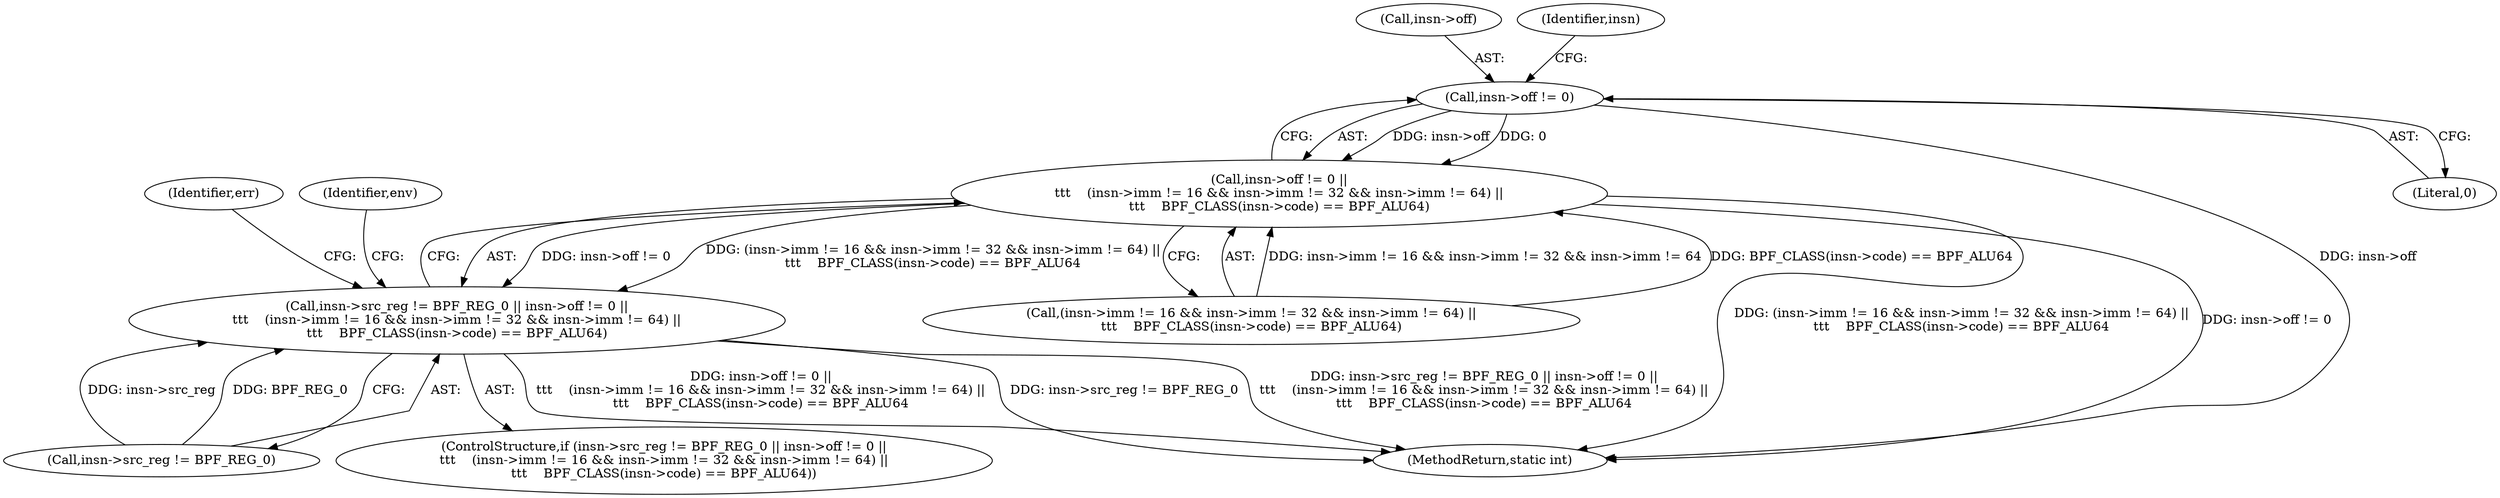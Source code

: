 digraph "0_linux_0c17d1d2c61936401f4702e1846e2c19b200f958_0@pointer" {
"1000184" [label="(Call,insn->off != 0)"];
"1000183" [label="(Call,insn->off != 0 ||\n\t\t\t    (insn->imm != 16 && insn->imm != 32 && insn->imm != 64) ||\n\t\t\t    BPF_CLASS(insn->code) == BPF_ALU64)"];
"1000177" [label="(Call,insn->src_reg != BPF_REG_0 || insn->off != 0 ||\n\t\t\t    (insn->imm != 16 && insn->imm != 32 && insn->imm != 64) ||\n\t\t\t    BPF_CLASS(insn->code) == BPF_ALU64)"];
"1000176" [label="(ControlStructure,if (insn->src_reg != BPF_REG_0 || insn->off != 0 ||\n\t\t\t    (insn->imm != 16 && insn->imm != 32 && insn->imm != 64) ||\n\t\t\t    BPF_CLASS(insn->code) == BPF_ALU64))"];
"1000189" [label="(Call,(insn->imm != 16 && insn->imm != 32 && insn->imm != 64) ||\n\t\t\t    BPF_CLASS(insn->code) == BPF_ALU64)"];
"1000177" [label="(Call,insn->src_reg != BPF_REG_0 || insn->off != 0 ||\n\t\t\t    (insn->imm != 16 && insn->imm != 32 && insn->imm != 64) ||\n\t\t\t    BPF_CLASS(insn->code) == BPF_ALU64)"];
"1000184" [label="(Call,insn->off != 0)"];
"1000185" [label="(Call,insn->off)"];
"1000183" [label="(Call,insn->off != 0 ||\n\t\t\t    (insn->imm != 16 && insn->imm != 32 && insn->imm != 64) ||\n\t\t\t    BPF_CLASS(insn->code) == BPF_ALU64)"];
"1000193" [label="(Identifier,insn)"];
"1000215" [label="(Identifier,env)"];
"1000634" [label="(MethodReturn,static int)"];
"1000221" [label="(Identifier,err)"];
"1000188" [label="(Literal,0)"];
"1000178" [label="(Call,insn->src_reg != BPF_REG_0)"];
"1000184" -> "1000183"  [label="AST: "];
"1000184" -> "1000188"  [label="CFG: "];
"1000185" -> "1000184"  [label="AST: "];
"1000188" -> "1000184"  [label="AST: "];
"1000193" -> "1000184"  [label="CFG: "];
"1000183" -> "1000184"  [label="CFG: "];
"1000184" -> "1000634"  [label="DDG: insn->off"];
"1000184" -> "1000183"  [label="DDG: insn->off"];
"1000184" -> "1000183"  [label="DDG: 0"];
"1000183" -> "1000177"  [label="AST: "];
"1000183" -> "1000189"  [label="CFG: "];
"1000189" -> "1000183"  [label="AST: "];
"1000177" -> "1000183"  [label="CFG: "];
"1000183" -> "1000634"  [label="DDG: (insn->imm != 16 && insn->imm != 32 && insn->imm != 64) ||\n\t\t\t    BPF_CLASS(insn->code) == BPF_ALU64"];
"1000183" -> "1000634"  [label="DDG: insn->off != 0"];
"1000183" -> "1000177"  [label="DDG: insn->off != 0"];
"1000183" -> "1000177"  [label="DDG: (insn->imm != 16 && insn->imm != 32 && insn->imm != 64) ||\n\t\t\t    BPF_CLASS(insn->code) == BPF_ALU64"];
"1000189" -> "1000183"  [label="DDG: insn->imm != 16 && insn->imm != 32 && insn->imm != 64"];
"1000189" -> "1000183"  [label="DDG: BPF_CLASS(insn->code) == BPF_ALU64"];
"1000177" -> "1000176"  [label="AST: "];
"1000177" -> "1000178"  [label="CFG: "];
"1000178" -> "1000177"  [label="AST: "];
"1000215" -> "1000177"  [label="CFG: "];
"1000221" -> "1000177"  [label="CFG: "];
"1000177" -> "1000634"  [label="DDG: insn->src_reg != BPF_REG_0"];
"1000177" -> "1000634"  [label="DDG: insn->src_reg != BPF_REG_0 || insn->off != 0 ||\n\t\t\t    (insn->imm != 16 && insn->imm != 32 && insn->imm != 64) ||\n\t\t\t    BPF_CLASS(insn->code) == BPF_ALU64"];
"1000177" -> "1000634"  [label="DDG: insn->off != 0 ||\n\t\t\t    (insn->imm != 16 && insn->imm != 32 && insn->imm != 64) ||\n\t\t\t    BPF_CLASS(insn->code) == BPF_ALU64"];
"1000178" -> "1000177"  [label="DDG: insn->src_reg"];
"1000178" -> "1000177"  [label="DDG: BPF_REG_0"];
}
